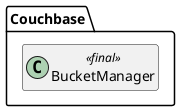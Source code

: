 @startuml
set namespaceSeparator \\
hide members
hide << alias >> circle

class Couchbase\\BucketManager << final >>
@enduml
